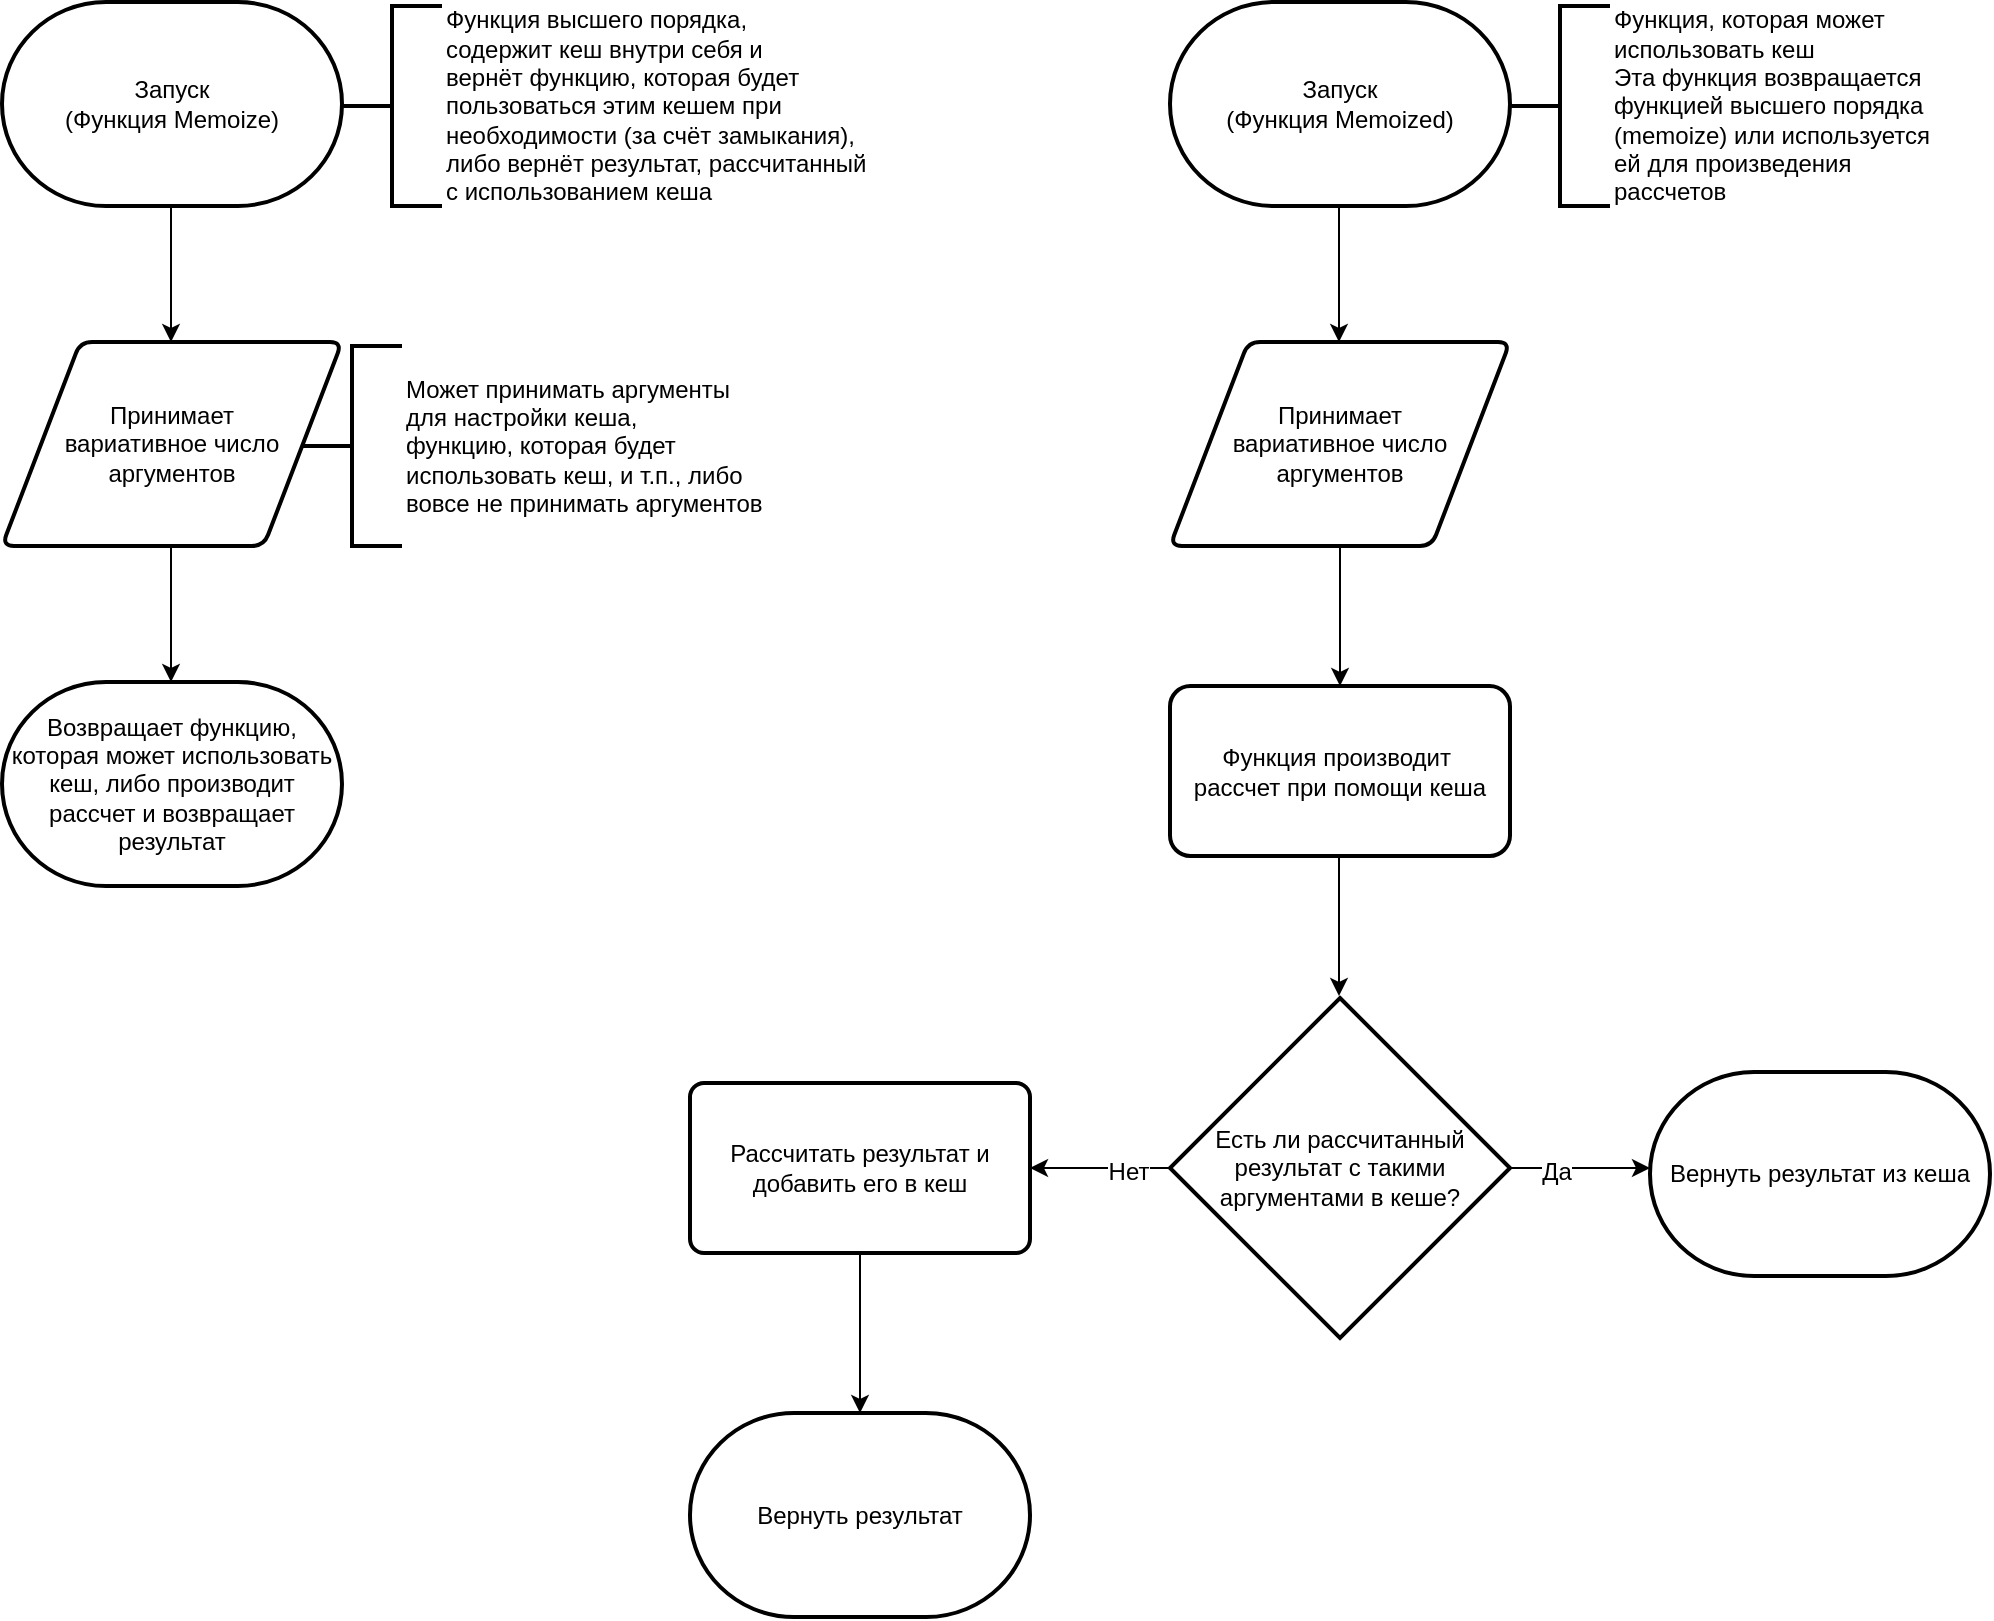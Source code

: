 <mxfile>
    <diagram id="WH9oHksoD1uJccYumJbU" name="Страница 1">
        <mxGraphModel dx="788" dy="451" grid="1" gridSize="10" guides="1" tooltips="1" connect="1" arrows="1" fold="1" page="1" pageScale="1" pageWidth="850" pageHeight="1100" math="0" shadow="0">
            <root>
                <mxCell id="0"/>
                <mxCell id="1" parent="0"/>
                <mxCell id="18" value="Запуск&lt;br&gt;(Функция Memoize)" style="strokeWidth=2;html=1;shape=mxgraph.flowchart.terminator;whiteSpace=wrap;" parent="1" vertex="1">
                    <mxGeometry x="840" y="20" width="170" height="102" as="geometry"/>
                </mxCell>
                <mxCell id="19" value="" style="endArrow=classic;html=1;exitX=0.5;exitY=1;exitDx=0;exitDy=0;exitPerimeter=0;entryX=0.5;entryY=0;entryDx=0;entryDy=0;" parent="1" edge="1">
                    <mxGeometry width="50" height="50" relative="1" as="geometry">
                        <mxPoint x="924.5" y="122" as="sourcePoint"/>
                        <mxPoint x="924.5" y="190" as="targetPoint"/>
                    </mxGeometry>
                </mxCell>
                <mxCell id="20" value="Принимает&lt;br&gt;вариативное число&lt;br&gt;аргументов" style="shape=parallelogram;html=1;strokeWidth=2;perimeter=parallelogramPerimeter;whiteSpace=wrap;rounded=1;arcSize=12;size=0.23;" parent="1" vertex="1">
                    <mxGeometry x="840" y="190" width="170" height="102" as="geometry"/>
                </mxCell>
                <mxCell id="21" value="Функция высшего порядка,&lt;br&gt;содержит кеш внутри себя и&lt;br&gt;вернёт функцию, которая будет&lt;br&gt;пользоваться этим кешем при&lt;br&gt;необходимости (за счёт замыкания),&lt;br&gt;либо вернёт результат, рассчитанный&lt;br&gt;с использованием кеша" style="strokeWidth=2;html=1;shape=mxgraph.flowchart.annotation_2;align=left;labelPosition=right;pointerEvents=1;" parent="1" vertex="1">
                    <mxGeometry x="1010" y="22" width="50" height="100" as="geometry"/>
                </mxCell>
                <mxCell id="26" value="" style="endArrow=classic;html=1;exitX=0.5;exitY=1;exitDx=0;exitDy=0;exitPerimeter=0;entryX=0.5;entryY=0;entryDx=0;entryDy=0;" parent="1" edge="1">
                    <mxGeometry width="50" height="50" relative="1" as="geometry">
                        <mxPoint x="924.5" y="292" as="sourcePoint"/>
                        <mxPoint x="924.5" y="360" as="targetPoint"/>
                    </mxGeometry>
                </mxCell>
                <mxCell id="38" value="Возвращает функцию, которая может использовать кеш, либо производит рассчет и возвращает результат" style="strokeWidth=2;html=1;shape=mxgraph.flowchart.terminator;whiteSpace=wrap;" parent="1" vertex="1">
                    <mxGeometry x="840" y="360" width="170" height="102" as="geometry"/>
                </mxCell>
                <mxCell id="39" value="Может принимать аргументы&lt;br&gt;для настройки кеша,&lt;br&gt;функцию, которая будет&amp;nbsp;&lt;br&gt;использовать кеш, и т.п., либо&lt;br&gt;вовсе не принимать аргументов" style="strokeWidth=2;html=1;shape=mxgraph.flowchart.annotation_2;align=left;labelPosition=right;pointerEvents=1;" vertex="1" parent="1">
                    <mxGeometry x="990" y="192" width="50" height="100" as="geometry"/>
                </mxCell>
                <mxCell id="50" value="Запуск&lt;br&gt;(Функция Memoized)" style="strokeWidth=2;html=1;shape=mxgraph.flowchart.terminator;whiteSpace=wrap;" vertex="1" parent="1">
                    <mxGeometry x="1424" y="20" width="170" height="102" as="geometry"/>
                </mxCell>
                <mxCell id="51" value="" style="endArrow=classic;html=1;exitX=0.5;exitY=1;exitDx=0;exitDy=0;exitPerimeter=0;entryX=0.5;entryY=0;entryDx=0;entryDy=0;" edge="1" parent="1">
                    <mxGeometry width="50" height="50" relative="1" as="geometry">
                        <mxPoint x="1508.5" y="122" as="sourcePoint"/>
                        <mxPoint x="1508.5" y="190" as="targetPoint"/>
                    </mxGeometry>
                </mxCell>
                <mxCell id="65" value="" style="edgeStyle=none;html=1;" edge="1" parent="1" source="52" target="64">
                    <mxGeometry relative="1" as="geometry"/>
                </mxCell>
                <mxCell id="52" value="Принимает&lt;br&gt;вариативное число&lt;br&gt;аргументов" style="shape=parallelogram;html=1;strokeWidth=2;perimeter=parallelogramPerimeter;whiteSpace=wrap;rounded=1;arcSize=12;size=0.23;" vertex="1" parent="1">
                    <mxGeometry x="1424" y="190" width="170" height="102" as="geometry"/>
                </mxCell>
                <mxCell id="53" value="Функция, которая может&lt;br&gt;использовать кеш&lt;br&gt;Эта функция возвращается&lt;br&gt;функцией высшего порядка&lt;br&gt;(memoize) или используется&lt;br&gt;ей для произведения&lt;br&gt;рассчетов" style="strokeWidth=2;html=1;shape=mxgraph.flowchart.annotation_2;align=left;labelPosition=right;pointerEvents=1;" vertex="1" parent="1">
                    <mxGeometry x="1594" y="22" width="50" height="100" as="geometry"/>
                </mxCell>
                <mxCell id="64" value="Функция производит&amp;nbsp;&lt;br&gt;рассчет при помощи кеша" style="rounded=1;whiteSpace=wrap;html=1;strokeWidth=2;arcSize=12;aspect=fixed;" vertex="1" parent="1">
                    <mxGeometry x="1424" y="362" width="170" height="85" as="geometry"/>
                </mxCell>
                <mxCell id="68" value="Есть ли рассчитанный результат с такими аргументами в кеше?" style="strokeWidth=2;html=1;shape=mxgraph.flowchart.decision;whiteSpace=wrap;" vertex="1" parent="1">
                    <mxGeometry x="1424" y="518" width="170" height="170" as="geometry"/>
                </mxCell>
                <mxCell id="69" value="" style="endArrow=classic;html=1;exitX=1;exitY=0.5;exitDx=0;exitDy=0;exitPerimeter=0;" edge="1" parent="1" source="68">
                    <mxGeometry width="50" height="50" relative="1" as="geometry">
                        <mxPoint x="1518.5" y="459" as="sourcePoint"/>
                        <mxPoint x="1664" y="603" as="targetPoint"/>
                    </mxGeometry>
                </mxCell>
                <mxCell id="70" value="Да" style="edgeLabel;html=1;align=center;verticalAlign=middle;resizable=0;points=[];fontSize=12;" vertex="1" connectable="0" parent="69">
                    <mxGeometry x="-0.343" y="-2" relative="1" as="geometry">
                        <mxPoint as="offset"/>
                    </mxGeometry>
                </mxCell>
                <mxCell id="71" value="" style="endArrow=classic;html=1;exitX=0;exitY=0.5;exitDx=0;exitDy=0;exitPerimeter=0;" edge="1" parent="1" source="68">
                    <mxGeometry width="50" height="50" relative="1" as="geometry">
                        <mxPoint x="1374" y="637" as="sourcePoint"/>
                        <mxPoint x="1354" y="603" as="targetPoint"/>
                    </mxGeometry>
                </mxCell>
                <mxCell id="72" value="Нет" style="edgeLabel;html=1;align=center;verticalAlign=middle;resizable=0;points=[];fontSize=12;" vertex="1" connectable="0" parent="71">
                    <mxGeometry x="-0.385" y="2" relative="1" as="geometry">
                        <mxPoint as="offset"/>
                    </mxGeometry>
                </mxCell>
                <mxCell id="73" value="Вернуть результат из кеша" style="strokeWidth=2;html=1;shape=mxgraph.flowchart.terminator;whiteSpace=wrap;" vertex="1" parent="1">
                    <mxGeometry x="1664" y="555" width="170" height="102" as="geometry"/>
                </mxCell>
                <mxCell id="79" value="" style="edgeStyle=none;html=1;" edge="1" parent="1" target="78">
                    <mxGeometry relative="1" as="geometry">
                        <mxPoint x="1269" y="645.5" as="sourcePoint"/>
                    </mxGeometry>
                </mxCell>
                <mxCell id="77" value="" style="edgeStyle=none;html=1;" edge="1" parent="1">
                    <mxGeometry relative="1" as="geometry">
                        <mxPoint x="1508.5" y="447" as="sourcePoint"/>
                        <mxPoint x="1508.5" y="517" as="targetPoint"/>
                    </mxGeometry>
                </mxCell>
                <mxCell id="78" value="Вернуть результат" style="strokeWidth=2;html=1;shape=mxgraph.flowchart.terminator;whiteSpace=wrap;" vertex="1" parent="1">
                    <mxGeometry x="1184" y="725.5" width="170" height="102" as="geometry"/>
                </mxCell>
                <mxCell id="80" value="Рассчитать результат и добавить его в кеш" style="rounded=1;whiteSpace=wrap;html=1;absoluteArcSize=1;arcSize=14;strokeWidth=2;" vertex="1" parent="1">
                    <mxGeometry x="1184" y="560.5" width="170" height="85" as="geometry"/>
                </mxCell>
            </root>
        </mxGraphModel>
    </diagram>
</mxfile>